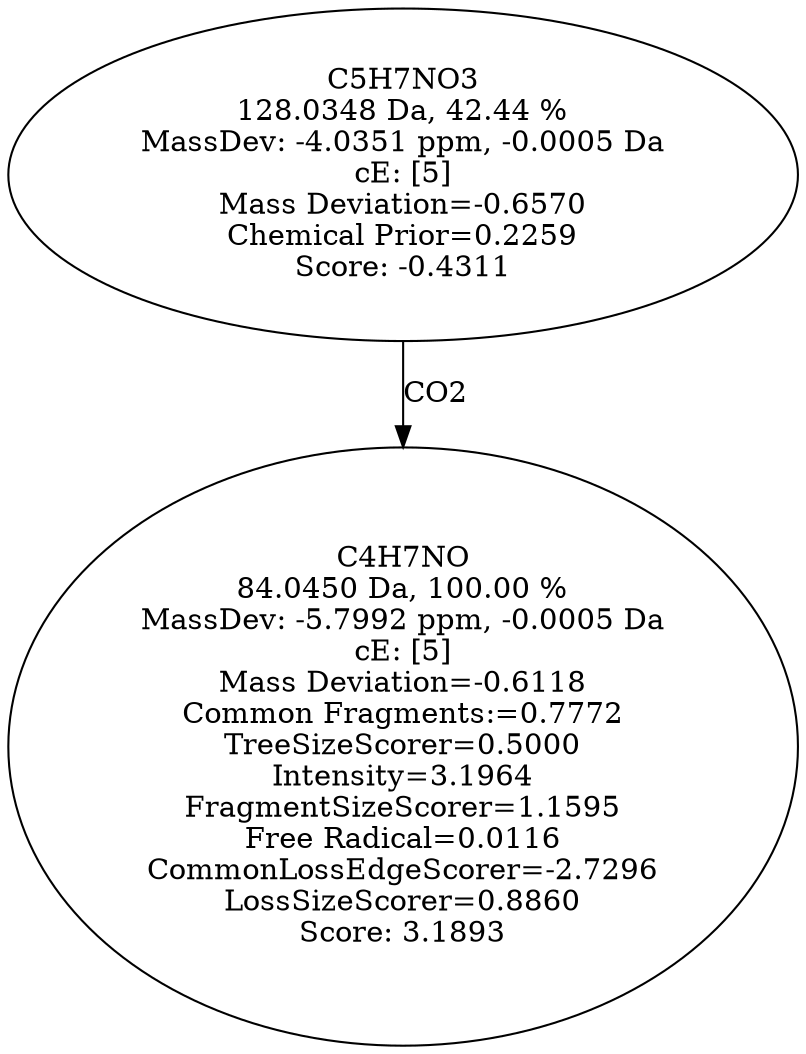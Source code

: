strict digraph {
v1 [label="C4H7NO\n84.0450 Da, 100.00 %\nMassDev: -5.7992 ppm, -0.0005 Da\ncE: [5]\nMass Deviation=-0.6118\nCommon Fragments:=0.7772\nTreeSizeScorer=0.5000\nIntensity=3.1964\nFragmentSizeScorer=1.1595\nFree Radical=0.0116\nCommonLossEdgeScorer=-2.7296\nLossSizeScorer=0.8860\nScore: 3.1893"];
v2 [label="C5H7NO3\n128.0348 Da, 42.44 %\nMassDev: -4.0351 ppm, -0.0005 Da\ncE: [5]\nMass Deviation=-0.6570\nChemical Prior=0.2259\nScore: -0.4311"];
v2 -> v1 [label="CO2"];
}